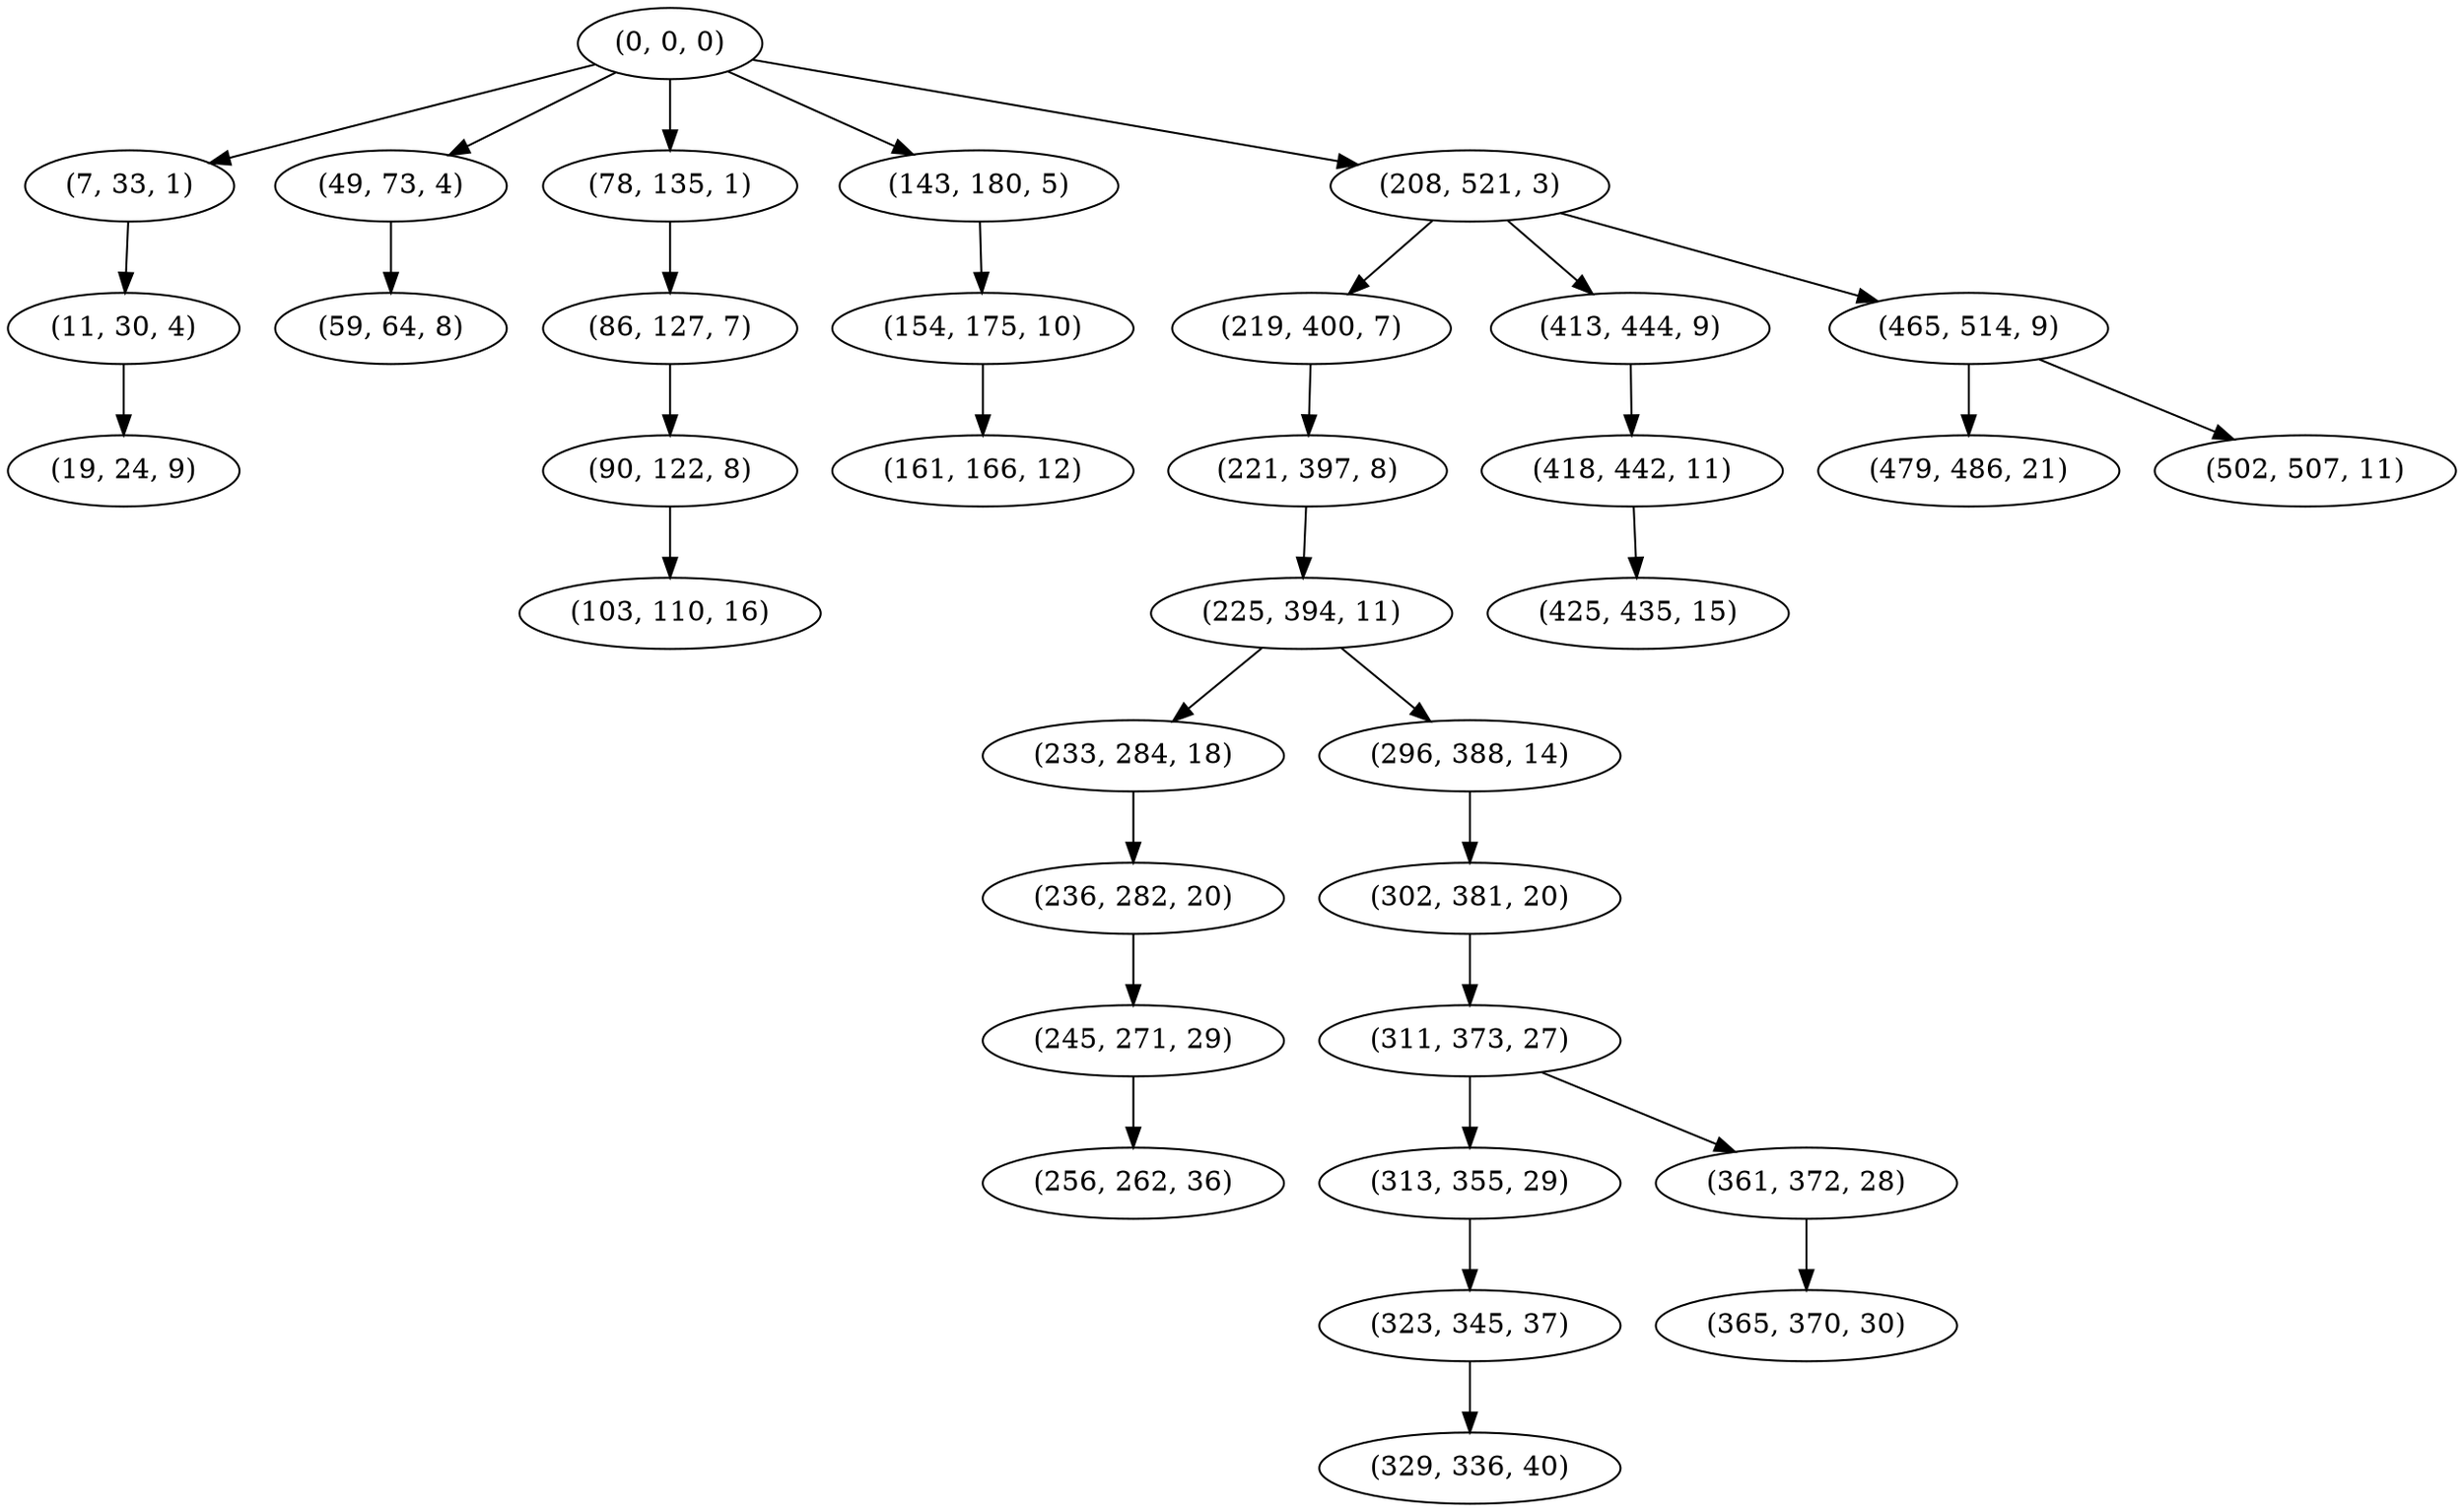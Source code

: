 digraph tree {
    "(0, 0, 0)";
    "(7, 33, 1)";
    "(11, 30, 4)";
    "(19, 24, 9)";
    "(49, 73, 4)";
    "(59, 64, 8)";
    "(78, 135, 1)";
    "(86, 127, 7)";
    "(90, 122, 8)";
    "(103, 110, 16)";
    "(143, 180, 5)";
    "(154, 175, 10)";
    "(161, 166, 12)";
    "(208, 521, 3)";
    "(219, 400, 7)";
    "(221, 397, 8)";
    "(225, 394, 11)";
    "(233, 284, 18)";
    "(236, 282, 20)";
    "(245, 271, 29)";
    "(256, 262, 36)";
    "(296, 388, 14)";
    "(302, 381, 20)";
    "(311, 373, 27)";
    "(313, 355, 29)";
    "(323, 345, 37)";
    "(329, 336, 40)";
    "(361, 372, 28)";
    "(365, 370, 30)";
    "(413, 444, 9)";
    "(418, 442, 11)";
    "(425, 435, 15)";
    "(465, 514, 9)";
    "(479, 486, 21)";
    "(502, 507, 11)";
    "(0, 0, 0)" -> "(7, 33, 1)";
    "(0, 0, 0)" -> "(49, 73, 4)";
    "(0, 0, 0)" -> "(78, 135, 1)";
    "(0, 0, 0)" -> "(143, 180, 5)";
    "(0, 0, 0)" -> "(208, 521, 3)";
    "(7, 33, 1)" -> "(11, 30, 4)";
    "(11, 30, 4)" -> "(19, 24, 9)";
    "(49, 73, 4)" -> "(59, 64, 8)";
    "(78, 135, 1)" -> "(86, 127, 7)";
    "(86, 127, 7)" -> "(90, 122, 8)";
    "(90, 122, 8)" -> "(103, 110, 16)";
    "(143, 180, 5)" -> "(154, 175, 10)";
    "(154, 175, 10)" -> "(161, 166, 12)";
    "(208, 521, 3)" -> "(219, 400, 7)";
    "(208, 521, 3)" -> "(413, 444, 9)";
    "(208, 521, 3)" -> "(465, 514, 9)";
    "(219, 400, 7)" -> "(221, 397, 8)";
    "(221, 397, 8)" -> "(225, 394, 11)";
    "(225, 394, 11)" -> "(233, 284, 18)";
    "(225, 394, 11)" -> "(296, 388, 14)";
    "(233, 284, 18)" -> "(236, 282, 20)";
    "(236, 282, 20)" -> "(245, 271, 29)";
    "(245, 271, 29)" -> "(256, 262, 36)";
    "(296, 388, 14)" -> "(302, 381, 20)";
    "(302, 381, 20)" -> "(311, 373, 27)";
    "(311, 373, 27)" -> "(313, 355, 29)";
    "(311, 373, 27)" -> "(361, 372, 28)";
    "(313, 355, 29)" -> "(323, 345, 37)";
    "(323, 345, 37)" -> "(329, 336, 40)";
    "(361, 372, 28)" -> "(365, 370, 30)";
    "(413, 444, 9)" -> "(418, 442, 11)";
    "(418, 442, 11)" -> "(425, 435, 15)";
    "(465, 514, 9)" -> "(479, 486, 21)";
    "(465, 514, 9)" -> "(502, 507, 11)";
}
